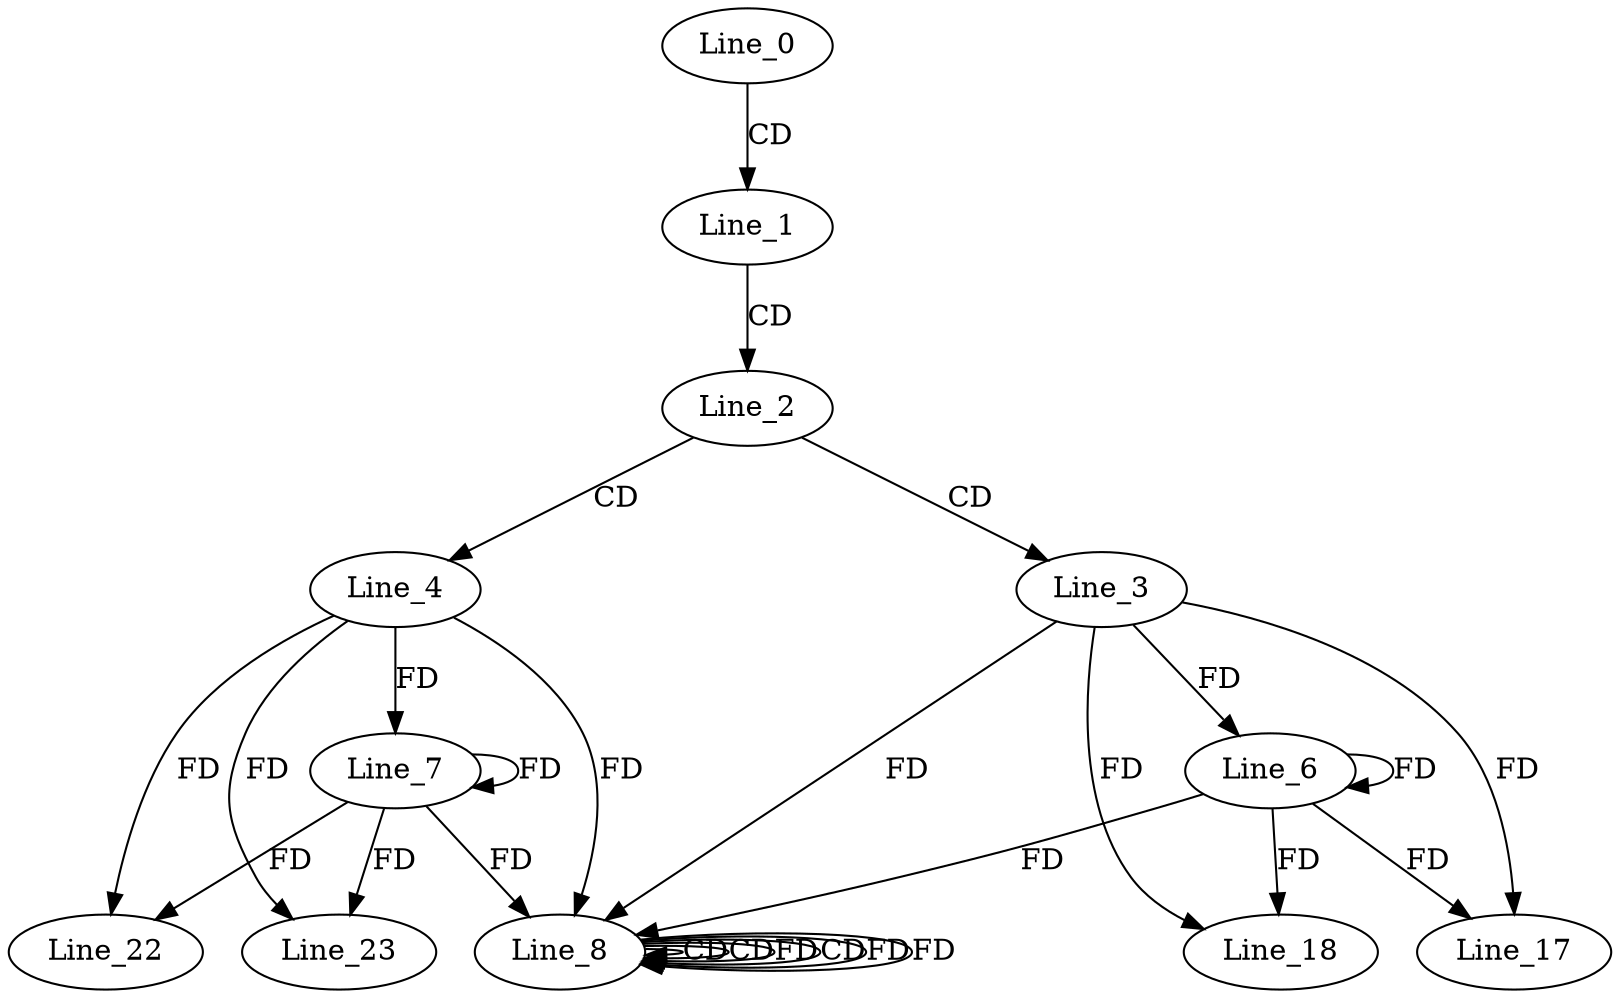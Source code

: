 digraph G {
  Line_0;
  Line_1;
  Line_2;
  Line_3;
  Line_4;
  Line_6;
  Line_7;
  Line_8;
  Line_8;
  Line_8;
  Line_8;
  Line_8;
  Line_8;
  Line_8;
  Line_17;
  Line_18;
  Line_22;
  Line_23;
  Line_0 -> Line_1 [ label="CD" ];
  Line_1 -> Line_2 [ label="CD" ];
  Line_2 -> Line_3 [ label="CD" ];
  Line_2 -> Line_4 [ label="CD" ];
  Line_3 -> Line_6 [ label="FD" ];
  Line_6 -> Line_6 [ label="FD" ];
  Line_4 -> Line_7 [ label="FD" ];
  Line_7 -> Line_7 [ label="FD" ];
  Line_8 -> Line_8 [ label="CD" ];
  Line_8 -> Line_8 [ label="CD" ];
  Line_3 -> Line_8 [ label="FD" ];
  Line_6 -> Line_8 [ label="FD" ];
  Line_8 -> Line_8 [ label="FD" ];
  Line_8 -> Line_8 [ label="CD" ];
  Line_4 -> Line_8 [ label="FD" ];
  Line_7 -> Line_8 [ label="FD" ];
  Line_8 -> Line_8 [ label="FD" ];
  Line_8 -> Line_8 [ label="FD" ];
  Line_3 -> Line_17 [ label="FD" ];
  Line_6 -> Line_17 [ label="FD" ];
  Line_3 -> Line_18 [ label="FD" ];
  Line_6 -> Line_18 [ label="FD" ];
  Line_4 -> Line_22 [ label="FD" ];
  Line_7 -> Line_22 [ label="FD" ];
  Line_4 -> Line_23 [ label="FD" ];
  Line_7 -> Line_23 [ label="FD" ];
}
